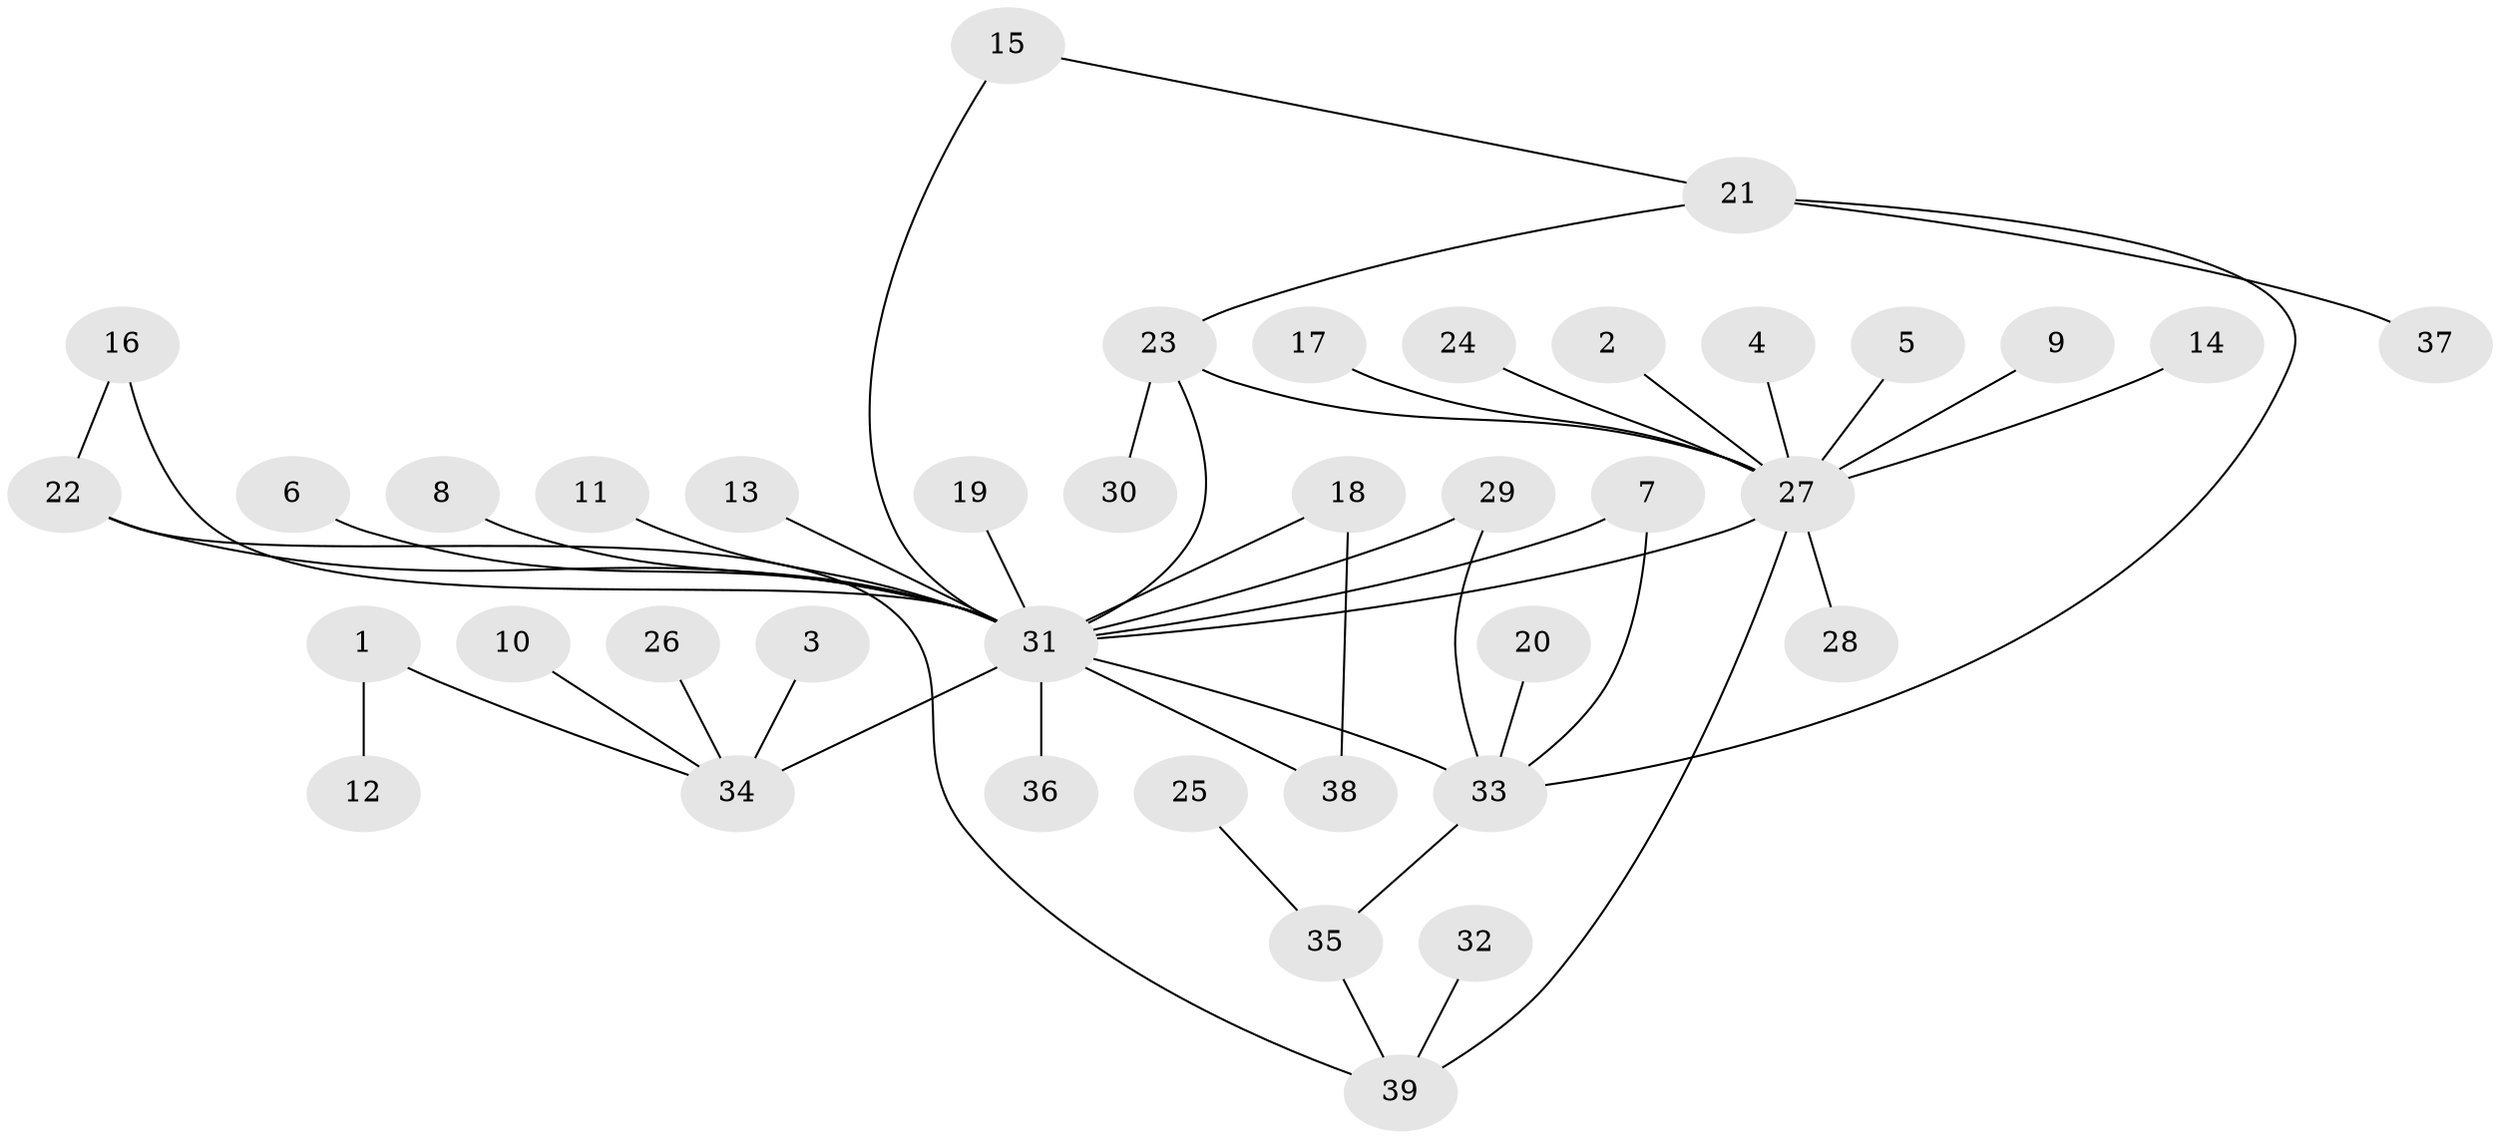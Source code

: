 // original degree distribution, {8: 0.013513513513513514, 12: 0.013513513513513514, 4: 0.06756756756756757, 2: 0.24324324324324326, 11: 0.013513513513513514, 3: 0.06756756756756757, 7: 0.013513513513513514, 14: 0.013513513513513514, 1: 0.527027027027027, 5: 0.02702702702702703}
// Generated by graph-tools (version 1.1) at 2025/49/03/09/25 03:49:55]
// undirected, 39 vertices, 47 edges
graph export_dot {
graph [start="1"]
  node [color=gray90,style=filled];
  1;
  2;
  3;
  4;
  5;
  6;
  7;
  8;
  9;
  10;
  11;
  12;
  13;
  14;
  15;
  16;
  17;
  18;
  19;
  20;
  21;
  22;
  23;
  24;
  25;
  26;
  27;
  28;
  29;
  30;
  31;
  32;
  33;
  34;
  35;
  36;
  37;
  38;
  39;
  1 -- 12 [weight=1.0];
  1 -- 34 [weight=1.0];
  2 -- 27 [weight=1.0];
  3 -- 34 [weight=1.0];
  4 -- 27 [weight=1.0];
  5 -- 27 [weight=1.0];
  6 -- 31 [weight=1.0];
  7 -- 31 [weight=1.0];
  7 -- 33 [weight=1.0];
  8 -- 31 [weight=1.0];
  9 -- 27 [weight=1.0];
  10 -- 34 [weight=1.0];
  11 -- 31 [weight=1.0];
  13 -- 31 [weight=1.0];
  14 -- 27 [weight=1.0];
  15 -- 21 [weight=1.0];
  15 -- 31 [weight=1.0];
  16 -- 22 [weight=1.0];
  16 -- 31 [weight=1.0];
  17 -- 27 [weight=1.0];
  18 -- 31 [weight=1.0];
  18 -- 38 [weight=1.0];
  19 -- 31 [weight=1.0];
  20 -- 33 [weight=1.0];
  21 -- 23 [weight=1.0];
  21 -- 33 [weight=1.0];
  21 -- 37 [weight=1.0];
  22 -- 31 [weight=1.0];
  22 -- 39 [weight=1.0];
  23 -- 27 [weight=1.0];
  23 -- 30 [weight=1.0];
  23 -- 31 [weight=1.0];
  24 -- 27 [weight=1.0];
  25 -- 35 [weight=1.0];
  26 -- 34 [weight=1.0];
  27 -- 28 [weight=1.0];
  27 -- 31 [weight=1.0];
  27 -- 39 [weight=1.0];
  29 -- 31 [weight=2.0];
  29 -- 33 [weight=1.0];
  31 -- 33 [weight=2.0];
  31 -- 34 [weight=2.0];
  31 -- 36 [weight=1.0];
  31 -- 38 [weight=1.0];
  32 -- 39 [weight=1.0];
  33 -- 35 [weight=1.0];
  35 -- 39 [weight=1.0];
}
